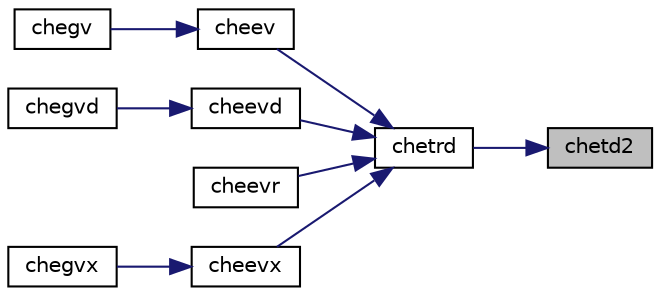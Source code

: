 digraph "chetd2"
{
 // LATEX_PDF_SIZE
  edge [fontname="Helvetica",fontsize="10",labelfontname="Helvetica",labelfontsize="10"];
  node [fontname="Helvetica",fontsize="10",shape=record];
  rankdir="RL";
  Node1 [label="chetd2",height=0.2,width=0.4,color="black", fillcolor="grey75", style="filled", fontcolor="black",tooltip="CHETD2 reduces a Hermitian matrix to real symmetric tridiagonal form by an unitary similarity transfo..."];
  Node1 -> Node2 [dir="back",color="midnightblue",fontsize="10",style="solid",fontname="Helvetica"];
  Node2 [label="chetrd",height=0.2,width=0.4,color="black", fillcolor="white", style="filled",URL="$chetrd_8f.html#afacb74520e4816c134bc0b2ff61d25f1",tooltip="CHETRD"];
  Node2 -> Node3 [dir="back",color="midnightblue",fontsize="10",style="solid",fontname="Helvetica"];
  Node3 [label="cheev",height=0.2,width=0.4,color="black", fillcolor="white", style="filled",URL="$cheev_8f.html#a003ee37091d65ee62fd72da1035f06e2",tooltip="CHEEV computes the eigenvalues and, optionally, the left and/or right eigenvectors for HE matrices"];
  Node3 -> Node4 [dir="back",color="midnightblue",fontsize="10",style="solid",fontname="Helvetica"];
  Node4 [label="chegv",height=0.2,width=0.4,color="black", fillcolor="white", style="filled",URL="$chegv_8f.html#ab2f86fb41df5ae239798c9c3081a2d49",tooltip="CHEGV"];
  Node2 -> Node5 [dir="back",color="midnightblue",fontsize="10",style="solid",fontname="Helvetica"];
  Node5 [label="cheevd",height=0.2,width=0.4,color="black", fillcolor="white", style="filled",URL="$cheevd_8f.html#a6084b0819f9642f0db26257e8a3ebd42",tooltip="CHEEVD computes the eigenvalues and, optionally, the left and/or right eigenvectors for HE matrices"];
  Node5 -> Node6 [dir="back",color="midnightblue",fontsize="10",style="solid",fontname="Helvetica"];
  Node6 [label="chegvd",height=0.2,width=0.4,color="black", fillcolor="white", style="filled",URL="$chegvd_8f.html#a28ad734cb8f4deb96ba59c568cf3389e",tooltip="CHEGVD"];
  Node2 -> Node7 [dir="back",color="midnightblue",fontsize="10",style="solid",fontname="Helvetica"];
  Node7 [label="cheevr",height=0.2,width=0.4,color="black", fillcolor="white", style="filled",URL="$cheevr_8f.html#ac02f8a55f35ec7767a36b5a9f3ebb0d8",tooltip="CHEEVR computes the eigenvalues and, optionally, the left and/or right eigenvectors for HE matrices"];
  Node2 -> Node8 [dir="back",color="midnightblue",fontsize="10",style="solid",fontname="Helvetica"];
  Node8 [label="cheevx",height=0.2,width=0.4,color="black", fillcolor="white", style="filled",URL="$cheevx_8f.html#a9f7c713a0119e777afe726e54feb6ef7",tooltip="CHEEVX computes the eigenvalues and, optionally, the left and/or right eigenvectors for HE matrices"];
  Node8 -> Node9 [dir="back",color="midnightblue",fontsize="10",style="solid",fontname="Helvetica"];
  Node9 [label="chegvx",height=0.2,width=0.4,color="black", fillcolor="white", style="filled",URL="$chegvx_8f.html#ad5f5ddf0eee1402d59fc1017de0fc291",tooltip="CHEGVX"];
}
